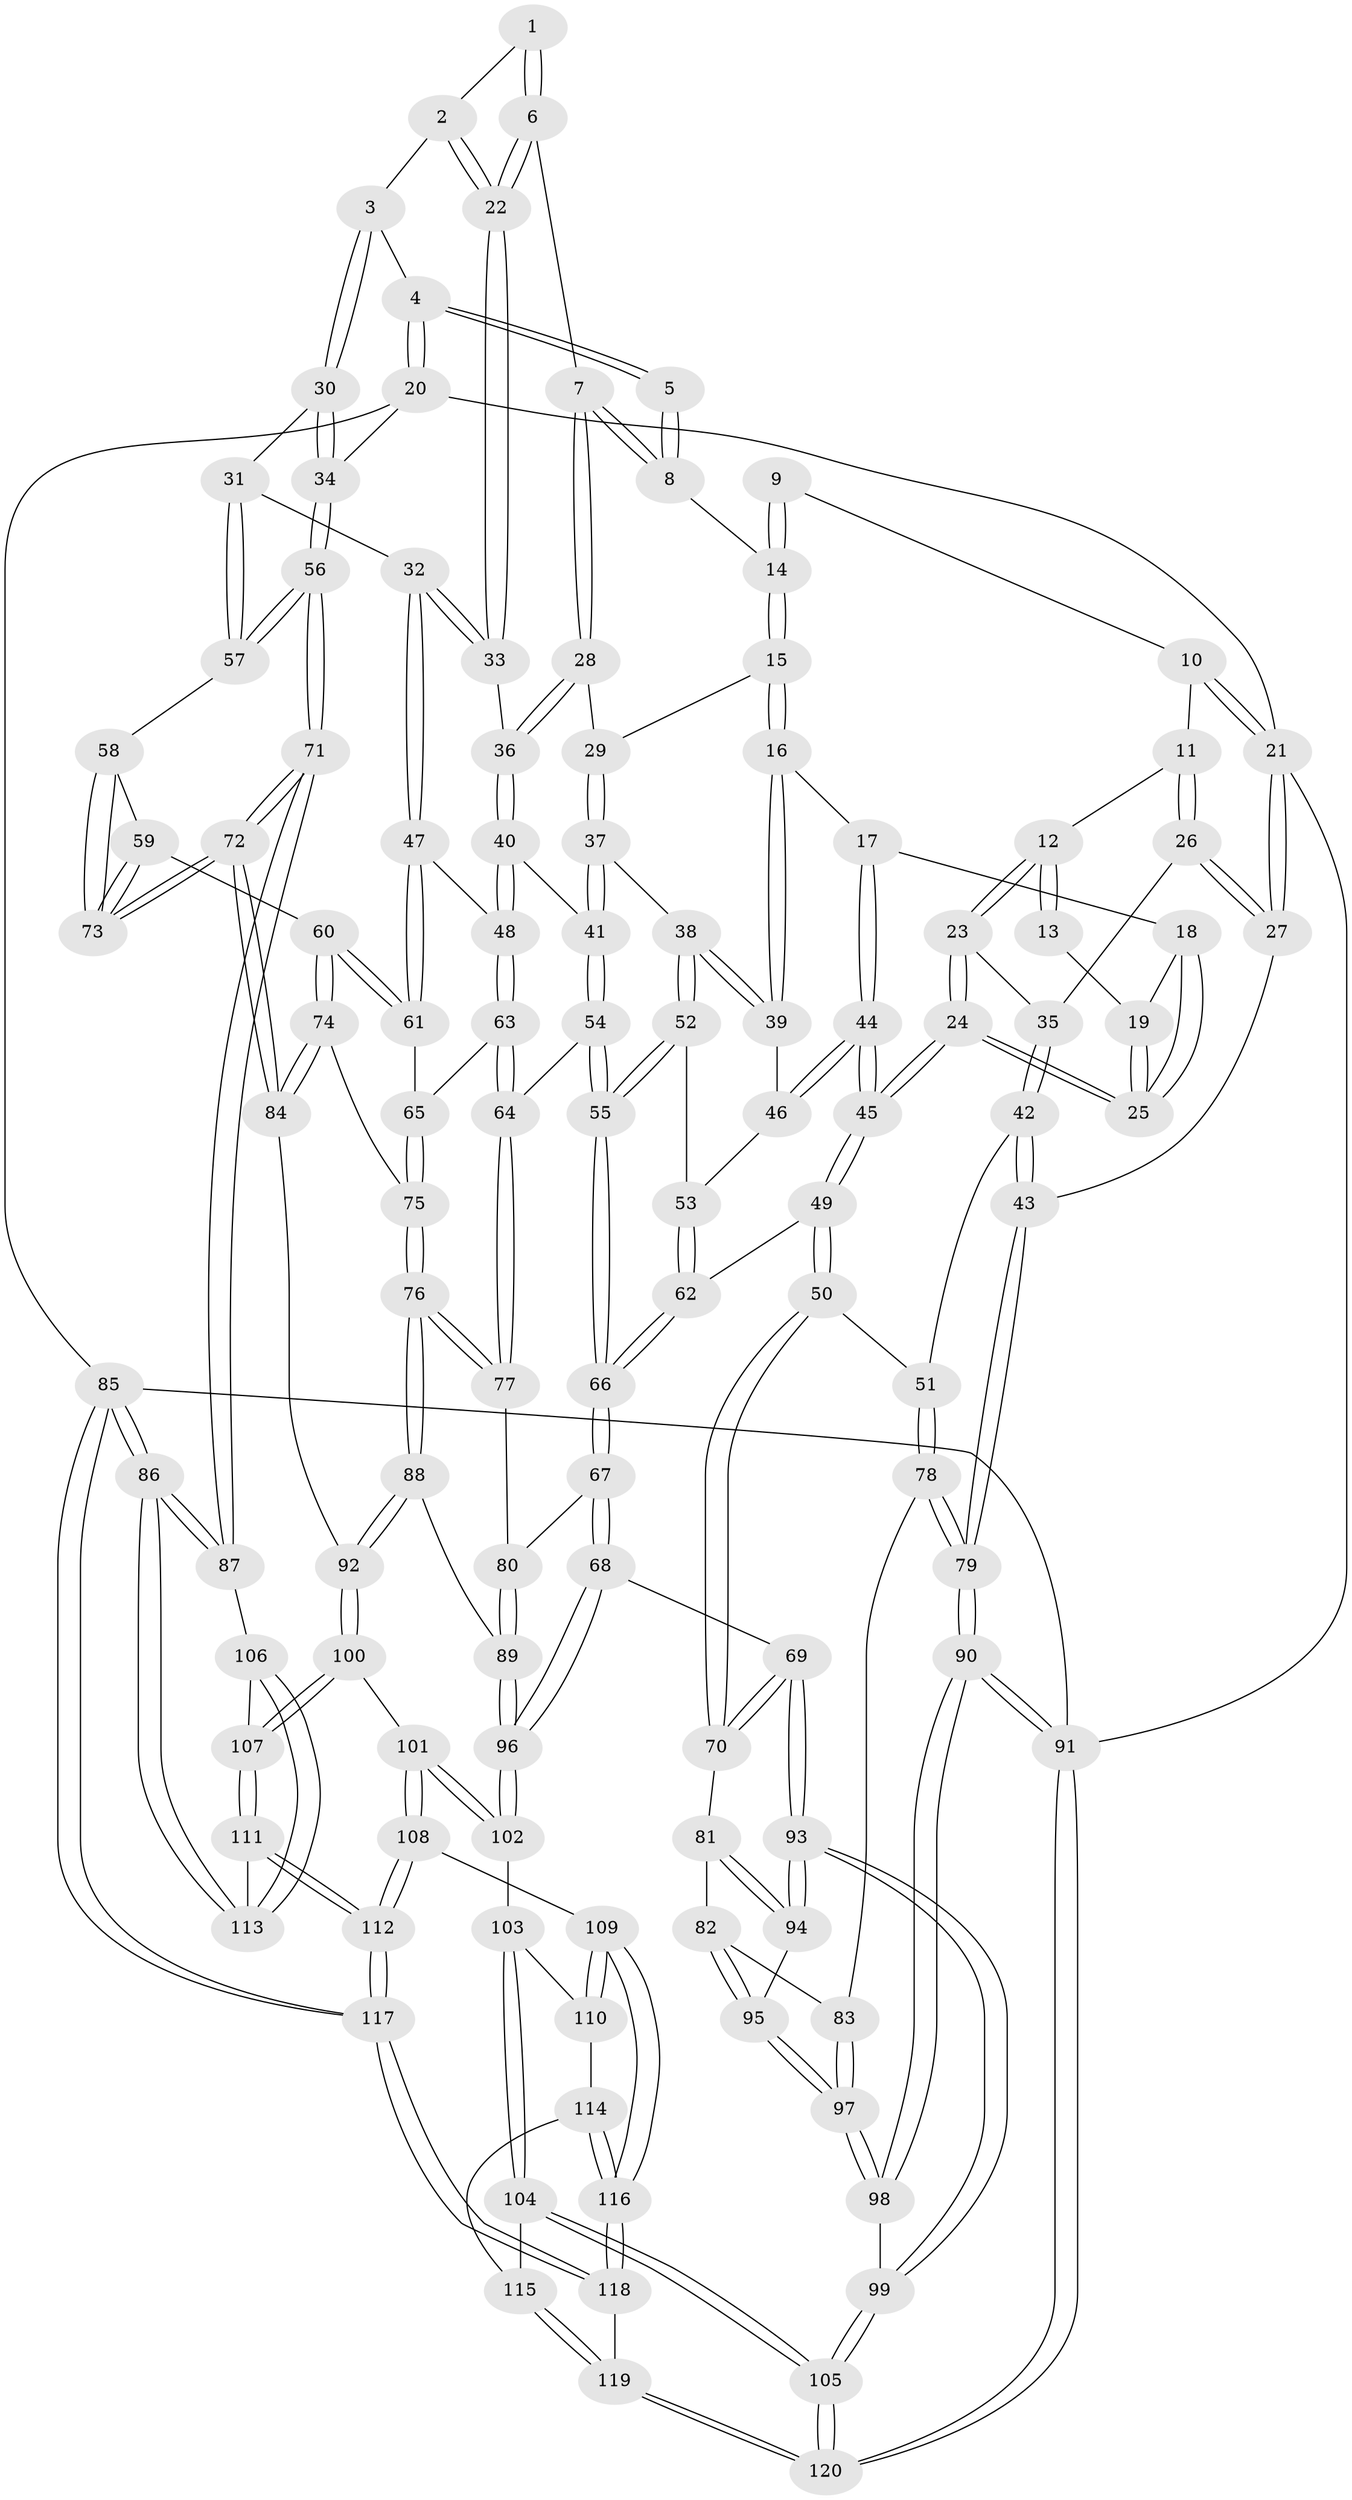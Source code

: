 // coarse degree distribution, {3: 0.1232876712328767, 4: 0.4520547945205479, 5: 0.3150684931506849, 2: 0.0136986301369863, 6: 0.0958904109589041}
// Generated by graph-tools (version 1.1) at 2025/52/02/27/25 19:52:42]
// undirected, 120 vertices, 297 edges
graph export_dot {
graph [start="1"]
  node [color=gray90,style=filled];
  1 [pos="+0.7586238258067587+0.0018599319816758845"];
  2 [pos="+0.7886325204383589+0.07877926189212442"];
  3 [pos="+0.8586153594986471+0.059271278447780275"];
  4 [pos="+1+0"];
  5 [pos="+0.7416882221502287+0"];
  6 [pos="+0.7388054890443719+0.10728064879295211"];
  7 [pos="+0.6791544361358822+0.07212772096367229"];
  8 [pos="+0.5472465883295796+0"];
  9 [pos="+0.3400393560679861+0"];
  10 [pos="+0+0"];
  11 [pos="+0.07430732697929263+0.03071443714040384"];
  12 [pos="+0.1819319023210077+0.08412958887665153"];
  13 [pos="+0.3142006965672243+0"];
  14 [pos="+0.5280144602280821+0"];
  15 [pos="+0.5033788561193229+0.06895641861515424"];
  16 [pos="+0.4356987955152345+0.15158002149016983"];
  17 [pos="+0.43428118639752333+0.15155134776117873"];
  18 [pos="+0.4049349577413807+0.14669344070234058"];
  19 [pos="+0.311604380647444+0.0404876724013572"];
  20 [pos="+1+0"];
  21 [pos="+0+0"];
  22 [pos="+0.7475215336986641+0.11726823788823883"];
  23 [pos="+0.199998274374074+0.1769695620416387"];
  24 [pos="+0.2258260783075598+0.19792113431225075"];
  25 [pos="+0.27106649679545924+0.1621193270090235"];
  26 [pos="+0.056612089771781685+0.11929915593621836"];
  27 [pos="+0+0.19611904982788753"];
  28 [pos="+0.637779612982537+0.1590494563419064"];
  29 [pos="+0.5781969576782058+0.15208308711494806"];
  30 [pos="+0.8629993278844202+0.16951337037383055"];
  31 [pos="+0.8202479945157007+0.22505707542009779"];
  32 [pos="+0.8187148415090932+0.2254178970401009"];
  33 [pos="+0.7613047500355947+0.18495996259181058"];
  34 [pos="+1+0.046348924130634364"];
  35 [pos="+0.10572308967389467+0.17413996649700986"];
  36 [pos="+0.6801853875280288+0.19279301381873687"];
  37 [pos="+0.5647681091487303+0.23989339092431303"];
  38 [pos="+0.48309577736191545+0.2663943148633076"];
  39 [pos="+0.44620170977154544+0.21764320217065639"];
  40 [pos="+0.6380184344925216+0.27566219739761827"];
  41 [pos="+0.6208957228468499+0.28307594559884847"];
  42 [pos="+0.011363110793655118+0.27688719399337064"];
  43 [pos="+0+0.300986305698032"];
  44 [pos="+0.26924850051291316+0.28797750260010796"];
  45 [pos="+0.24377140205802092+0.293620284991458"];
  46 [pos="+0.34870650034777806+0.2800195167779767"];
  47 [pos="+0.7955481599211623+0.2702102317507406"];
  48 [pos="+0.7146779687626305+0.30601217382158763"];
  49 [pos="+0.23666342409573157+0.3164167855100862"];
  50 [pos="+0.206119164178637+0.359184679496998"];
  51 [pos="+0.19503870256823747+0.35997354515454805"];
  52 [pos="+0.47963103373117927+0.3062999115915596"];
  53 [pos="+0.40790841483727597+0.31697277941565644"];
  54 [pos="+0.5898326594656185+0.38748903721351763"];
  55 [pos="+0.5176671124423544+0.4114821164897511"];
  56 [pos="+1+0.3109234920332414"];
  57 [pos="+0.9860804356767685+0.3226934166013147"];
  58 [pos="+0.8943137139478885+0.4040398275223355"];
  59 [pos="+0.8375055693406418+0.4292095529281131"];
  60 [pos="+0.833795611909811+0.4305093155472245"];
  61 [pos="+0.8079573009205785+0.40820346770265437"];
  62 [pos="+0.38083719878293426+0.38092580339076537"];
  63 [pos="+0.6869170824310902+0.41319362327685255"];
  64 [pos="+0.669366918713079+0.4167674264681474"];
  65 [pos="+0.6928473850902349+0.4148281652375051"];
  66 [pos="+0.4700349302048039+0.4816420700188649"];
  67 [pos="+0.4576745016186631+0.531177773243262"];
  68 [pos="+0.43807271519912566+0.5733020500711731"];
  69 [pos="+0.40804833955025394+0.5764388458063918"];
  70 [pos="+0.256032716008925+0.512166018464836"];
  71 [pos="+1+0.6683918508630112"];
  72 [pos="+1+0.6277057198482286"];
  73 [pos="+0.988782224624891+0.519564107468005"];
  74 [pos="+0.8294101220526608+0.5000147010827701"];
  75 [pos="+0.7418387134484667+0.5181053398467114"];
  76 [pos="+0.7208411331839001+0.5395698855663149"];
  77 [pos="+0.6556019670936595+0.5051016238152622"];
  78 [pos="+0+0.5241364564317906"];
  79 [pos="+0+0.5132835965077354"];
  80 [pos="+0.652403802845611+0.5078408613500593"];
  81 [pos="+0.17148020107856035+0.5745482844979154"];
  82 [pos="+0.09826501235740061+0.5778623296826054"];
  83 [pos="+0+0.5263993100902853"];
  84 [pos="+0.8691501636240334+0.5784196368787533"];
  85 [pos="+1+1"];
  86 [pos="+1+0.8958397604665869"];
  87 [pos="+1+0.6696428397585542"];
  88 [pos="+0.711900983468805+0.6471473268537281"];
  89 [pos="+0.6379015775866536+0.6218141668705237"];
  90 [pos="+0+1"];
  91 [pos="+0+1"];
  92 [pos="+0.7444031753364472+0.6799736744343561"];
  93 [pos="+0.2514737633981145+0.7718426805579968"];
  94 [pos="+0.19765658977742087+0.6858528755708484"];
  95 [pos="+0.10051433448305999+0.6922288099964633"];
  96 [pos="+0.47884577496927555+0.6213998178569434"];
  97 [pos="+0.07619795298690954+0.7377237038705196"];
  98 [pos="+0.06353740829336822+0.84772323609948"];
  99 [pos="+0.24008176422501357+0.8413300373044377"];
  100 [pos="+0.7496818052340358+0.7565730719039543"];
  101 [pos="+0.7102616641598702+0.7772153299462993"];
  102 [pos="+0.49270186594745563+0.6901139530879206"];
  103 [pos="+0.4834518160994281+0.7815629269600455"];
  104 [pos="+0.3668059061841976+0.8664510718344149"];
  105 [pos="+0.285799522051695+0.8870694837166968"];
  106 [pos="+1+0.699359174709701"];
  107 [pos="+0.7917932354458724+0.7858692394070527"];
  108 [pos="+0.6245934486570456+0.8678574136307193"];
  109 [pos="+0.5937606707054718+0.8734853711141417"];
  110 [pos="+0.5750742214770416+0.8666541978230168"];
  111 [pos="+0.8321997079320799+0.9210459284251317"];
  112 [pos="+0.7929241784871836+1"];
  113 [pos="+0.847784201832427+0.9164553640788053"];
  114 [pos="+0.49669994816122864+0.9273379449635554"];
  115 [pos="+0.46293179053885564+0.9317046925468869"];
  116 [pos="+0.5573078200750164+1"];
  117 [pos="+0.8035593298286434+1"];
  118 [pos="+0.5546713152860205+1"];
  119 [pos="+0.45376273209709445+1"];
  120 [pos="+0.3041620250881825+1"];
  1 -- 2;
  1 -- 6;
  1 -- 6;
  2 -- 3;
  2 -- 22;
  2 -- 22;
  3 -- 4;
  3 -- 30;
  3 -- 30;
  4 -- 5;
  4 -- 5;
  4 -- 20;
  4 -- 20;
  5 -- 8;
  5 -- 8;
  6 -- 7;
  6 -- 22;
  6 -- 22;
  7 -- 8;
  7 -- 8;
  7 -- 28;
  7 -- 28;
  8 -- 14;
  9 -- 10;
  9 -- 14;
  9 -- 14;
  10 -- 11;
  10 -- 21;
  10 -- 21;
  11 -- 12;
  11 -- 26;
  11 -- 26;
  12 -- 13;
  12 -- 13;
  12 -- 23;
  12 -- 23;
  13 -- 19;
  14 -- 15;
  14 -- 15;
  15 -- 16;
  15 -- 16;
  15 -- 29;
  16 -- 17;
  16 -- 39;
  16 -- 39;
  17 -- 18;
  17 -- 44;
  17 -- 44;
  18 -- 19;
  18 -- 25;
  18 -- 25;
  19 -- 25;
  19 -- 25;
  20 -- 21;
  20 -- 34;
  20 -- 85;
  21 -- 27;
  21 -- 27;
  21 -- 91;
  22 -- 33;
  22 -- 33;
  23 -- 24;
  23 -- 24;
  23 -- 35;
  24 -- 25;
  24 -- 25;
  24 -- 45;
  24 -- 45;
  26 -- 27;
  26 -- 27;
  26 -- 35;
  27 -- 43;
  28 -- 29;
  28 -- 36;
  28 -- 36;
  29 -- 37;
  29 -- 37;
  30 -- 31;
  30 -- 34;
  30 -- 34;
  31 -- 32;
  31 -- 57;
  31 -- 57;
  32 -- 33;
  32 -- 33;
  32 -- 47;
  32 -- 47;
  33 -- 36;
  34 -- 56;
  34 -- 56;
  35 -- 42;
  35 -- 42;
  36 -- 40;
  36 -- 40;
  37 -- 38;
  37 -- 41;
  37 -- 41;
  38 -- 39;
  38 -- 39;
  38 -- 52;
  38 -- 52;
  39 -- 46;
  40 -- 41;
  40 -- 48;
  40 -- 48;
  41 -- 54;
  41 -- 54;
  42 -- 43;
  42 -- 43;
  42 -- 51;
  43 -- 79;
  43 -- 79;
  44 -- 45;
  44 -- 45;
  44 -- 46;
  44 -- 46;
  45 -- 49;
  45 -- 49;
  46 -- 53;
  47 -- 48;
  47 -- 61;
  47 -- 61;
  48 -- 63;
  48 -- 63;
  49 -- 50;
  49 -- 50;
  49 -- 62;
  50 -- 51;
  50 -- 70;
  50 -- 70;
  51 -- 78;
  51 -- 78;
  52 -- 53;
  52 -- 55;
  52 -- 55;
  53 -- 62;
  53 -- 62;
  54 -- 55;
  54 -- 55;
  54 -- 64;
  55 -- 66;
  55 -- 66;
  56 -- 57;
  56 -- 57;
  56 -- 71;
  56 -- 71;
  57 -- 58;
  58 -- 59;
  58 -- 73;
  58 -- 73;
  59 -- 60;
  59 -- 73;
  59 -- 73;
  60 -- 61;
  60 -- 61;
  60 -- 74;
  60 -- 74;
  61 -- 65;
  62 -- 66;
  62 -- 66;
  63 -- 64;
  63 -- 64;
  63 -- 65;
  64 -- 77;
  64 -- 77;
  65 -- 75;
  65 -- 75;
  66 -- 67;
  66 -- 67;
  67 -- 68;
  67 -- 68;
  67 -- 80;
  68 -- 69;
  68 -- 96;
  68 -- 96;
  69 -- 70;
  69 -- 70;
  69 -- 93;
  69 -- 93;
  70 -- 81;
  71 -- 72;
  71 -- 72;
  71 -- 87;
  71 -- 87;
  72 -- 73;
  72 -- 73;
  72 -- 84;
  72 -- 84;
  74 -- 75;
  74 -- 84;
  74 -- 84;
  75 -- 76;
  75 -- 76;
  76 -- 77;
  76 -- 77;
  76 -- 88;
  76 -- 88;
  77 -- 80;
  78 -- 79;
  78 -- 79;
  78 -- 83;
  79 -- 90;
  79 -- 90;
  80 -- 89;
  80 -- 89;
  81 -- 82;
  81 -- 94;
  81 -- 94;
  82 -- 83;
  82 -- 95;
  82 -- 95;
  83 -- 97;
  83 -- 97;
  84 -- 92;
  85 -- 86;
  85 -- 86;
  85 -- 117;
  85 -- 117;
  85 -- 91;
  86 -- 87;
  86 -- 87;
  86 -- 113;
  86 -- 113;
  87 -- 106;
  88 -- 89;
  88 -- 92;
  88 -- 92;
  89 -- 96;
  89 -- 96;
  90 -- 91;
  90 -- 91;
  90 -- 98;
  90 -- 98;
  91 -- 120;
  91 -- 120;
  92 -- 100;
  92 -- 100;
  93 -- 94;
  93 -- 94;
  93 -- 99;
  93 -- 99;
  94 -- 95;
  95 -- 97;
  95 -- 97;
  96 -- 102;
  96 -- 102;
  97 -- 98;
  97 -- 98;
  98 -- 99;
  99 -- 105;
  99 -- 105;
  100 -- 101;
  100 -- 107;
  100 -- 107;
  101 -- 102;
  101 -- 102;
  101 -- 108;
  101 -- 108;
  102 -- 103;
  103 -- 104;
  103 -- 104;
  103 -- 110;
  104 -- 105;
  104 -- 105;
  104 -- 115;
  105 -- 120;
  105 -- 120;
  106 -- 107;
  106 -- 113;
  106 -- 113;
  107 -- 111;
  107 -- 111;
  108 -- 109;
  108 -- 112;
  108 -- 112;
  109 -- 110;
  109 -- 110;
  109 -- 116;
  109 -- 116;
  110 -- 114;
  111 -- 112;
  111 -- 112;
  111 -- 113;
  112 -- 117;
  112 -- 117;
  114 -- 115;
  114 -- 116;
  114 -- 116;
  115 -- 119;
  115 -- 119;
  116 -- 118;
  116 -- 118;
  117 -- 118;
  117 -- 118;
  118 -- 119;
  119 -- 120;
  119 -- 120;
}
